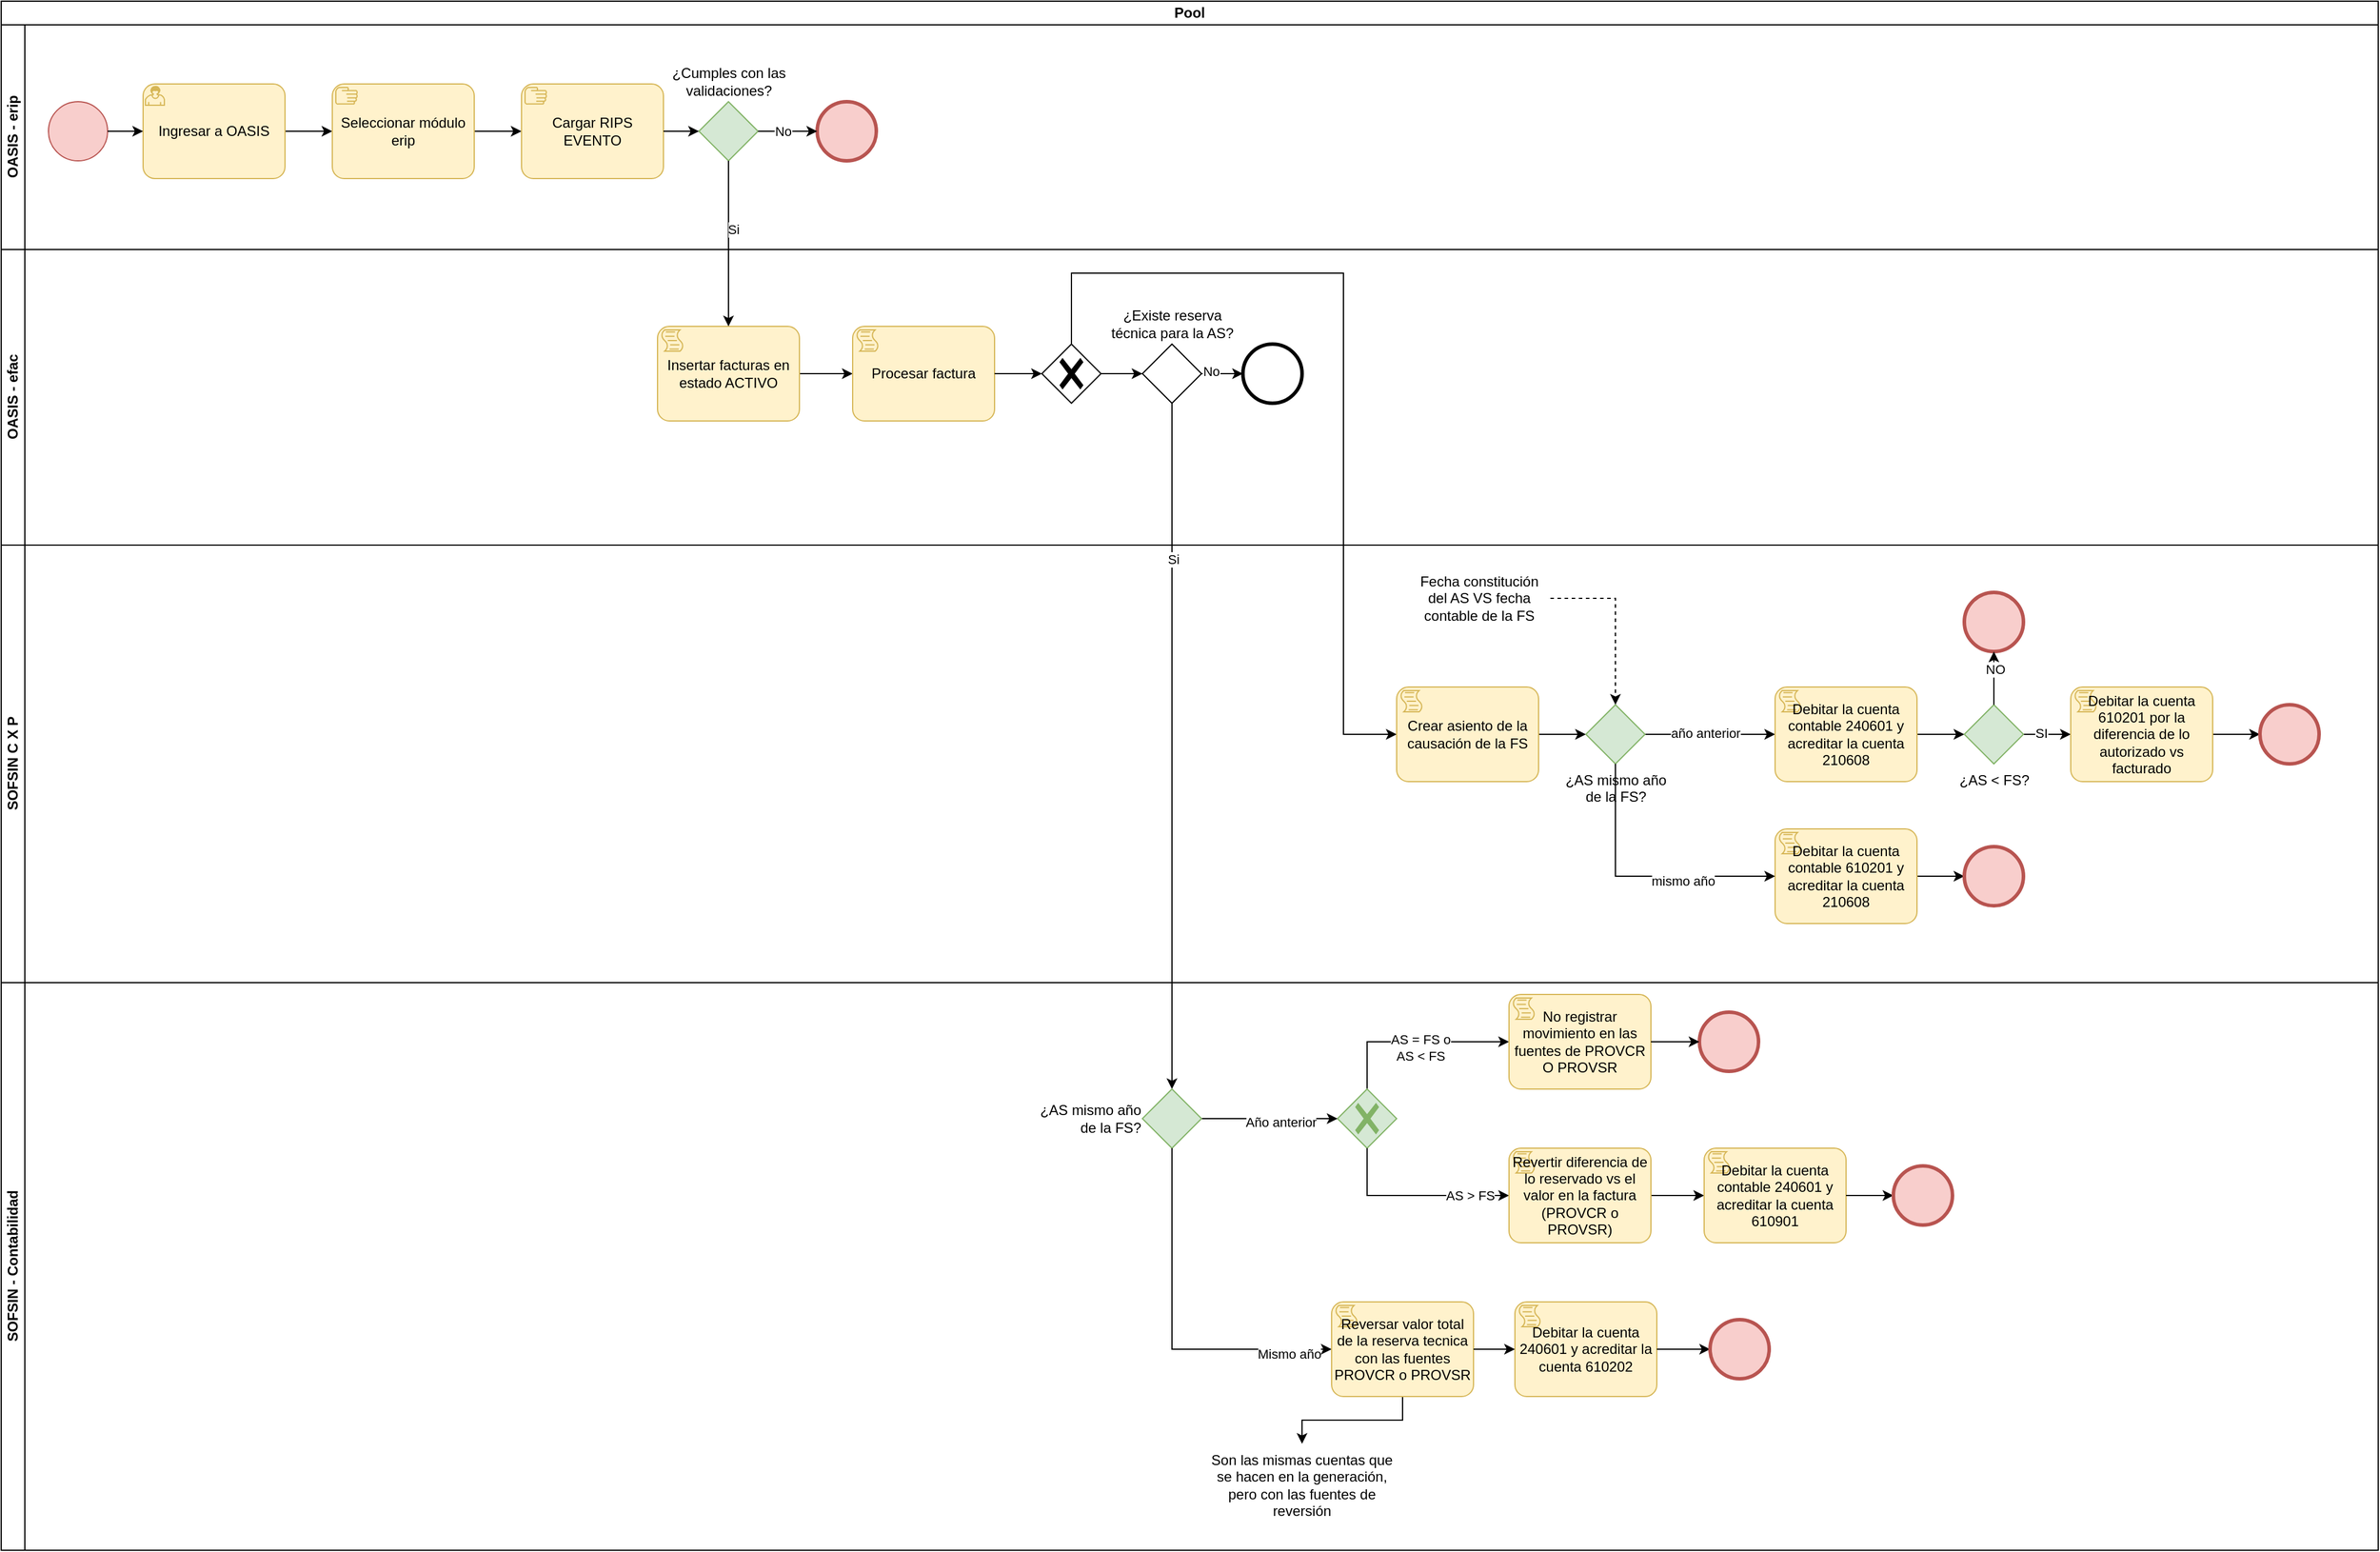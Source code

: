 <mxfile version="26.0.6">
  <diagram name="Página-1" id="pA1rQGJmWaQGo1QmMtAi">
    <mxGraphModel dx="1674" dy="746" grid="1" gridSize="10" guides="1" tooltips="1" connect="1" arrows="1" fold="1" page="1" pageScale="1" pageWidth="2910" pageHeight="1030" math="0" shadow="0">
      <root>
        <mxCell id="0" />
        <mxCell id="1" parent="0" />
        <mxCell id="lTPZUzIXuQvI7SsHR9lC-1" value="Pool" style="swimlane;html=1;childLayout=stackLayout;resizeParent=1;resizeParentMax=0;horizontal=1;startSize=20;horizontalStack=0;whiteSpace=wrap;" parent="1" vertex="1">
          <mxGeometry x="90" y="20" width="2010" height="1310" as="geometry" />
        </mxCell>
        <mxCell id="lTPZUzIXuQvI7SsHR9lC-2" value="&lt;font style=&quot;vertical-align: inherit;&quot;&gt;&lt;font style=&quot;vertical-align: inherit;&quot;&gt;OASIS - erip&lt;/font&gt;&lt;/font&gt;" style="swimlane;html=1;startSize=20;horizontal=0;verticalAlign=middle;" parent="lTPZUzIXuQvI7SsHR9lC-1" vertex="1">
          <mxGeometry y="20" width="2010" height="190" as="geometry" />
        </mxCell>
        <mxCell id="lTPZUzIXuQvI7SsHR9lC-5" value="" style="points=[[0.145,0.145,0],[0.5,0,0],[0.855,0.145,0],[1,0.5,0],[0.855,0.855,0],[0.5,1,0],[0.145,0.855,0],[0,0.5,0]];shape=mxgraph.bpmn.event;html=1;verticalLabelPosition=bottom;labelBackgroundColor=#ffffff;verticalAlign=top;align=center;perimeter=ellipsePerimeter;outlineConnect=0;aspect=fixed;outline=standard;symbol=general;fillColor=#f8cecc;strokeColor=#b85450;" parent="lTPZUzIXuQvI7SsHR9lC-2" vertex="1">
          <mxGeometry x="40" y="65" width="50" height="50" as="geometry" />
        </mxCell>
        <mxCell id="lTPZUzIXuQvI7SsHR9lC-9" style="edgeStyle=orthogonalEdgeStyle;rounded=0;orthogonalLoop=1;jettySize=auto;html=1;" parent="lTPZUzIXuQvI7SsHR9lC-2" source="lTPZUzIXuQvI7SsHR9lC-6" target="lTPZUzIXuQvI7SsHR9lC-8" edge="1">
          <mxGeometry relative="1" as="geometry" />
        </mxCell>
        <mxCell id="lTPZUzIXuQvI7SsHR9lC-6" value="&lt;font style=&quot;vertical-align: inherit;&quot;&gt;&lt;font style=&quot;vertical-align: inherit;&quot;&gt;Ingresar a OASIS&lt;/font&gt;&lt;/font&gt;" style="points=[[0.25,0,0],[0.5,0,0],[0.75,0,0],[1,0.25,0],[1,0.5,0],[1,0.75,0],[0.75,1,0],[0.5,1,0],[0.25,1,0],[0,0.75,0],[0,0.5,0],[0,0.25,0]];shape=mxgraph.bpmn.task;whiteSpace=wrap;rectStyle=rounded;size=10;html=1;container=1;expand=0;collapsible=0;taskMarker=user;fillColor=#fff2cc;strokeColor=#d6b656;" parent="lTPZUzIXuQvI7SsHR9lC-2" vertex="1">
          <mxGeometry x="120" y="50" width="120" height="80" as="geometry" />
        </mxCell>
        <mxCell id="lTPZUzIXuQvI7SsHR9lC-7" style="edgeStyle=orthogonalEdgeStyle;rounded=0;orthogonalLoop=1;jettySize=auto;html=1;entryX=0;entryY=0.5;entryDx=0;entryDy=0;entryPerimeter=0;" parent="lTPZUzIXuQvI7SsHR9lC-2" source="lTPZUzIXuQvI7SsHR9lC-5" target="lTPZUzIXuQvI7SsHR9lC-6" edge="1">
          <mxGeometry relative="1" as="geometry" />
        </mxCell>
        <mxCell id="lTPZUzIXuQvI7SsHR9lC-11" style="edgeStyle=orthogonalEdgeStyle;rounded=0;orthogonalLoop=1;jettySize=auto;html=1;" parent="lTPZUzIXuQvI7SsHR9lC-2" source="lTPZUzIXuQvI7SsHR9lC-8" target="lTPZUzIXuQvI7SsHR9lC-10" edge="1">
          <mxGeometry relative="1" as="geometry" />
        </mxCell>
        <mxCell id="lTPZUzIXuQvI7SsHR9lC-8" value="&lt;font style=&quot;vertical-align: inherit;&quot;&gt;&lt;font style=&quot;vertical-align: inherit;&quot;&gt;Seleccionar módulo erip&lt;/font&gt;&lt;/font&gt;" style="points=[[0.25,0,0],[0.5,0,0],[0.75,0,0],[1,0.25,0],[1,0.5,0],[1,0.75,0],[0.75,1,0],[0.5,1,0],[0.25,1,0],[0,0.75,0],[0,0.5,0],[0,0.25,0]];shape=mxgraph.bpmn.task;whiteSpace=wrap;rectStyle=rounded;size=10;html=1;container=1;expand=0;collapsible=0;taskMarker=manual;fillColor=#fff2cc;strokeColor=#d6b656;" parent="lTPZUzIXuQvI7SsHR9lC-2" vertex="1">
          <mxGeometry x="280" y="50" width="120" height="80" as="geometry" />
        </mxCell>
        <mxCell id="lTPZUzIXuQvI7SsHR9lC-10" value="&lt;font style=&quot;vertical-align: inherit;&quot;&gt;&lt;font style=&quot;vertical-align: inherit;&quot;&gt;Cargar RIPS EVENTO&lt;/font&gt;&lt;/font&gt;" style="points=[[0.25,0,0],[0.5,0,0],[0.75,0,0],[1,0.25,0],[1,0.5,0],[1,0.75,0],[0.75,1,0],[0.5,1,0],[0.25,1,0],[0,0.75,0],[0,0.5,0],[0,0.25,0]];shape=mxgraph.bpmn.task;whiteSpace=wrap;rectStyle=rounded;size=10;html=1;container=1;expand=0;collapsible=0;taskMarker=manual;fillColor=#fff2cc;strokeColor=#d6b656;" parent="lTPZUzIXuQvI7SsHR9lC-2" vertex="1">
          <mxGeometry x="440" y="50" width="120" height="80" as="geometry" />
        </mxCell>
        <mxCell id="lTPZUzIXuQvI7SsHR9lC-12" value="&lt;font style=&quot;vertical-align: inherit;&quot;&gt;&lt;font style=&quot;vertical-align: inherit;&quot;&gt;&lt;font style=&quot;vertical-align: inherit;&quot;&gt;&lt;font style=&quot;vertical-align: inherit;&quot;&gt;¿Cumples con las &lt;/font&gt;&lt;/font&gt;&lt;br&gt;&lt;font style=&quot;vertical-align: inherit;&quot;&gt;&lt;font style=&quot;vertical-align: inherit;&quot;&gt;validaciones?&lt;/font&gt;&lt;/font&gt;&lt;/font&gt;&lt;/font&gt;" style="points=[[0.25,0.25,0],[0.5,0,0],[0.75,0.25,0],[1,0.5,0],[0.75,0.75,0],[0.5,1,0],[0.25,0.75,0],[0,0.5,0]];shape=mxgraph.bpmn.gateway2;html=1;verticalLabelPosition=top;labelBackgroundColor=#ffffff;verticalAlign=bottom;align=center;perimeter=rhombusPerimeter;outlineConnect=0;outline=none;symbol=none;labelPosition=center;fillColor=#d5e8d4;strokeColor=#82b366;" parent="lTPZUzIXuQvI7SsHR9lC-2" vertex="1">
          <mxGeometry x="590" y="65" width="50" height="50" as="geometry" />
        </mxCell>
        <mxCell id="lTPZUzIXuQvI7SsHR9lC-13" style="edgeStyle=orthogonalEdgeStyle;rounded=0;orthogonalLoop=1;jettySize=auto;html=1;entryX=0;entryY=0.5;entryDx=0;entryDy=0;entryPerimeter=0;" parent="lTPZUzIXuQvI7SsHR9lC-2" source="lTPZUzIXuQvI7SsHR9lC-10" target="lTPZUzIXuQvI7SsHR9lC-12" edge="1">
          <mxGeometry relative="1" as="geometry" />
        </mxCell>
        <mxCell id="lTPZUzIXuQvI7SsHR9lC-14" value="" style="points=[[0.145,0.145,0],[0.5,0,0],[0.855,0.145,0],[1,0.5,0],[0.855,0.855,0],[0.5,1,0],[0.145,0.855,0],[0,0.5,0]];shape=mxgraph.bpmn.event;html=1;verticalLabelPosition=bottom;labelBackgroundColor=#ffffff;verticalAlign=top;align=center;perimeter=ellipsePerimeter;outlineConnect=0;aspect=fixed;outline=end;symbol=terminate2;fillColor=#f8cecc;strokeColor=#b85450;" parent="lTPZUzIXuQvI7SsHR9lC-2" vertex="1">
          <mxGeometry x="690" y="65" width="50" height="50" as="geometry" />
        </mxCell>
        <mxCell id="lTPZUzIXuQvI7SsHR9lC-16" style="edgeStyle=orthogonalEdgeStyle;rounded=0;orthogonalLoop=1;jettySize=auto;html=1;entryX=0;entryY=0.5;entryDx=0;entryDy=0;entryPerimeter=0;" parent="lTPZUzIXuQvI7SsHR9lC-2" source="lTPZUzIXuQvI7SsHR9lC-12" target="lTPZUzIXuQvI7SsHR9lC-14" edge="1">
          <mxGeometry relative="1" as="geometry" />
        </mxCell>
        <mxCell id="lTPZUzIXuQvI7SsHR9lC-17" value="&lt;font style=&quot;vertical-align: inherit;&quot;&gt;&lt;font style=&quot;vertical-align: inherit;&quot;&gt;No&lt;/font&gt;&lt;/font&gt;" style="edgeLabel;html=1;align=center;verticalAlign=middle;resizable=0;points=[];" parent="lTPZUzIXuQvI7SsHR9lC-16" vertex="1" connectable="0">
          <mxGeometry x="-0.168" relative="1" as="geometry">
            <mxPoint as="offset" />
          </mxGeometry>
        </mxCell>
        <mxCell id="lTPZUzIXuQvI7SsHR9lC-3" value="&lt;font style=&quot;vertical-align: inherit;&quot;&gt;&lt;font style=&quot;vertical-align: inherit;&quot;&gt;OASIS - efac&lt;/font&gt;&lt;/font&gt;" style="swimlane;html=1;startSize=20;horizontal=0;" parent="lTPZUzIXuQvI7SsHR9lC-1" vertex="1">
          <mxGeometry y="210" width="2010" height="250" as="geometry" />
        </mxCell>
        <mxCell id="lTPZUzIXuQvI7SsHR9lC-21" value="" style="edgeStyle=orthogonalEdgeStyle;rounded=0;orthogonalLoop=1;jettySize=auto;html=1;" parent="lTPZUzIXuQvI7SsHR9lC-3" source="lTPZUzIXuQvI7SsHR9lC-18" target="lTPZUzIXuQvI7SsHR9lC-20" edge="1">
          <mxGeometry relative="1" as="geometry" />
        </mxCell>
        <mxCell id="lTPZUzIXuQvI7SsHR9lC-18" value="&lt;font style=&quot;vertical-align: inherit;&quot;&gt;&lt;font style=&quot;vertical-align: inherit;&quot;&gt;Insertar facturas en estado ACTIVO&lt;/font&gt;&lt;/font&gt;" style="points=[[0.25,0,0],[0.5,0,0],[0.75,0,0],[1,0.25,0],[1,0.5,0],[1,0.75,0],[0.75,1,0],[0.5,1,0],[0.25,1,0],[0,0.75,0],[0,0.5,0],[0,0.25,0]];shape=mxgraph.bpmn.task;whiteSpace=wrap;rectStyle=rounded;size=10;html=1;container=1;expand=0;collapsible=0;taskMarker=script;fillColor=#fff2cc;strokeColor=#d6b656;" parent="lTPZUzIXuQvI7SsHR9lC-3" vertex="1">
          <mxGeometry x="555" y="65" width="120" height="80" as="geometry" />
        </mxCell>
        <mxCell id="lTPZUzIXuQvI7SsHR9lC-20" value="&lt;font style=&quot;vertical-align: inherit;&quot;&gt;&lt;font style=&quot;vertical-align: inherit;&quot;&gt;&lt;font style=&quot;vertical-align: inherit;&quot;&gt;&lt;font style=&quot;vertical-align: inherit;&quot;&gt;Procesar factura&lt;/font&gt;&lt;/font&gt;&lt;/font&gt;&lt;/font&gt;" style="points=[[0.25,0,0],[0.5,0,0],[0.75,0,0],[1,0.25,0],[1,0.5,0],[1,0.75,0],[0.75,1,0],[0.5,1,0],[0.25,1,0],[0,0.75,0],[0,0.5,0],[0,0.25,0]];shape=mxgraph.bpmn.task;whiteSpace=wrap;rectStyle=rounded;size=10;html=1;container=1;expand=0;collapsible=0;taskMarker=script;fillColor=#fff2cc;strokeColor=#d6b656;" parent="lTPZUzIXuQvI7SsHR9lC-3" vertex="1">
          <mxGeometry x="720" y="65" width="120" height="80" as="geometry" />
        </mxCell>
        <mxCell id="Uj06ka_1NvC9JDa_I5zb-4" value="" style="points=[[0.25,0.25,0],[0.5,0,0],[0.75,0.25,0],[1,0.5,0],[0.75,0.75,0],[0.5,1,0],[0.25,0.75,0],[0,0.5,0]];shape=mxgraph.bpmn.gateway2;html=1;verticalLabelPosition=bottom;labelBackgroundColor=#ffffff;verticalAlign=top;align=center;perimeter=rhombusPerimeter;outlineConnect=0;outline=none;symbol=none;gwType=exclusive;" vertex="1" parent="lTPZUzIXuQvI7SsHR9lC-3">
          <mxGeometry x="880" y="80" width="50" height="50" as="geometry" />
        </mxCell>
        <mxCell id="Uj06ka_1NvC9JDa_I5zb-5" style="edgeStyle=orthogonalEdgeStyle;rounded=0;orthogonalLoop=1;jettySize=auto;html=1;entryX=0;entryY=0.5;entryDx=0;entryDy=0;entryPerimeter=0;" edge="1" parent="lTPZUzIXuQvI7SsHR9lC-3" source="lTPZUzIXuQvI7SsHR9lC-20" target="Uj06ka_1NvC9JDa_I5zb-4">
          <mxGeometry relative="1" as="geometry" />
        </mxCell>
        <mxCell id="Uj06ka_1NvC9JDa_I5zb-3" value="¿Existe reserva &lt;br&gt;técnica para la AS?" style="points=[[0.25,0.25,0],[0.5,0,0],[0.75,0.25,0],[1,0.5,0],[0.75,0.75,0],[0.5,1,0],[0.25,0.75,0],[0,0.5,0]];shape=mxgraph.bpmn.gateway2;html=1;verticalLabelPosition=top;labelBackgroundColor=#ffffff;verticalAlign=bottom;align=center;perimeter=rhombusPerimeter;outlineConnect=0;outline=none;symbol=none;labelPosition=center;" vertex="1" parent="lTPZUzIXuQvI7SsHR9lC-3">
          <mxGeometry x="965" y="80" width="50" height="50" as="geometry" />
        </mxCell>
        <mxCell id="lTPZUzIXuQvI7SsHR9lC-30" style="edgeStyle=orthogonalEdgeStyle;rounded=0;orthogonalLoop=1;jettySize=auto;html=1;exitX=1;exitY=0.5;exitDx=0;exitDy=0;exitPerimeter=0;" parent="lTPZUzIXuQvI7SsHR9lC-3" source="Uj06ka_1NvC9JDa_I5zb-4" target="Uj06ka_1NvC9JDa_I5zb-3" edge="1">
          <mxGeometry relative="1" as="geometry">
            <mxPoint x="980" y="700" as="targetPoint" />
            <mxPoint x="940" y="305" as="sourcePoint" />
          </mxGeometry>
        </mxCell>
        <mxCell id="Uj06ka_1NvC9JDa_I5zb-9" value="" style="points=[[0.145,0.145,0],[0.5,0,0],[0.855,0.145,0],[1,0.5,0],[0.855,0.855,0],[0.5,1,0],[0.145,0.855,0],[0,0.5,0]];shape=mxgraph.bpmn.event;html=1;verticalLabelPosition=bottom;labelBackgroundColor=#ffffff;verticalAlign=top;align=center;perimeter=ellipsePerimeter;outlineConnect=0;aspect=fixed;outline=end;symbol=terminate2;" vertex="1" parent="lTPZUzIXuQvI7SsHR9lC-3">
          <mxGeometry x="1050" y="80" width="50" height="50" as="geometry" />
        </mxCell>
        <mxCell id="Uj06ka_1NvC9JDa_I5zb-8" style="edgeStyle=orthogonalEdgeStyle;rounded=0;orthogonalLoop=1;jettySize=auto;html=1;" edge="1" parent="lTPZUzIXuQvI7SsHR9lC-3" source="Uj06ka_1NvC9JDa_I5zb-3" target="Uj06ka_1NvC9JDa_I5zb-9">
          <mxGeometry relative="1" as="geometry">
            <mxPoint x="1100" y="90" as="targetPoint" />
          </mxGeometry>
        </mxCell>
        <mxCell id="Uj06ka_1NvC9JDa_I5zb-10" value="No" style="edgeLabel;html=1;align=center;verticalAlign=middle;resizable=0;points=[];" vertex="1" connectable="0" parent="Uj06ka_1NvC9JDa_I5zb-8">
          <mxGeometry x="-0.644" y="2" relative="1" as="geometry">
            <mxPoint as="offset" />
          </mxGeometry>
        </mxCell>
        <mxCell id="lTPZUzIXuQvI7SsHR9lC-19" style="edgeStyle=orthogonalEdgeStyle;rounded=0;orthogonalLoop=1;jettySize=auto;html=1;" parent="lTPZUzIXuQvI7SsHR9lC-1" source="lTPZUzIXuQvI7SsHR9lC-12" target="lTPZUzIXuQvI7SsHR9lC-18" edge="1">
          <mxGeometry relative="1" as="geometry" />
        </mxCell>
        <mxCell id="Uj06ka_1NvC9JDa_I5zb-1" value="Si" style="edgeLabel;html=1;align=center;verticalAlign=middle;resizable=0;points=[];" vertex="1" connectable="0" parent="lTPZUzIXuQvI7SsHR9lC-19">
          <mxGeometry x="-0.168" y="4" relative="1" as="geometry">
            <mxPoint as="offset" />
          </mxGeometry>
        </mxCell>
        <mxCell id="lTPZUzIXuQvI7SsHR9lC-25" value="" style="edgeStyle=orthogonalEdgeStyle;rounded=0;orthogonalLoop=1;jettySize=auto;html=1;exitX=0.5;exitY=0;exitDx=0;exitDy=0;exitPerimeter=0;" parent="lTPZUzIXuQvI7SsHR9lC-1" source="Uj06ka_1NvC9JDa_I5zb-4" target="lTPZUzIXuQvI7SsHR9lC-24" edge="1">
          <mxGeometry relative="1" as="geometry">
            <mxPoint x="940" y="250" as="sourcePoint" />
            <Array as="points">
              <mxPoint x="905" y="230" />
              <mxPoint x="1135" y="230" />
            </Array>
          </mxGeometry>
        </mxCell>
        <mxCell id="lTPZUzIXuQvI7SsHR9lC-4" value="&lt;font style=&quot;vertical-align: inherit;&quot;&gt;&lt;font style=&quot;vertical-align: inherit;&quot;&gt;SOFSIN C X P&lt;/font&gt;&lt;/font&gt;" style="swimlane;html=1;startSize=20;horizontal=0;" parent="lTPZUzIXuQvI7SsHR9lC-1" vertex="1">
          <mxGeometry y="460" width="2010" height="370" as="geometry" />
        </mxCell>
        <mxCell id="Uj06ka_1NvC9JDa_I5zb-11" style="edgeStyle=orthogonalEdgeStyle;rounded=0;orthogonalLoop=1;jettySize=auto;html=1;entryX=0;entryY=0.5;entryDx=0;entryDy=0;entryPerimeter=0;" edge="1" parent="lTPZUzIXuQvI7SsHR9lC-4" source="lTPZUzIXuQvI7SsHR9lC-24" target="Uj06ka_1NvC9JDa_I5zb-12">
          <mxGeometry relative="1" as="geometry">
            <mxPoint x="1330" y="60" as="targetPoint" />
          </mxGeometry>
        </mxCell>
        <mxCell id="lTPZUzIXuQvI7SsHR9lC-24" value="&lt;font style=&quot;vertical-align: inherit;&quot;&gt;&lt;font style=&quot;vertical-align: inherit;&quot;&gt;&lt;font style=&quot;vertical-align: inherit;&quot;&gt;&lt;font style=&quot;vertical-align: inherit;&quot;&gt;Crear asiento de la causación de la FS&lt;/font&gt;&lt;/font&gt;&lt;/font&gt;&lt;/font&gt;" style="points=[[0.25,0,0],[0.5,0,0],[0.75,0,0],[1,0.25,0],[1,0.5,0],[1,0.75,0],[0.75,1,0],[0.5,1,0],[0.25,1,0],[0,0.75,0],[0,0.5,0],[0,0.25,0]];shape=mxgraph.bpmn.task;whiteSpace=wrap;rectStyle=rounded;size=10;html=1;container=1;expand=0;collapsible=0;taskMarker=script;fillColor=#fff2cc;strokeColor=#d6b656;" parent="lTPZUzIXuQvI7SsHR9lC-4" vertex="1">
          <mxGeometry x="1180" y="120" width="120" height="80" as="geometry" />
        </mxCell>
        <mxCell id="Uj06ka_1NvC9JDa_I5zb-13" style="edgeStyle=orthogonalEdgeStyle;rounded=0;orthogonalLoop=1;jettySize=auto;html=1;entryX=0;entryY=0.5;entryDx=0;entryDy=0;entryPerimeter=0;" edge="1" parent="lTPZUzIXuQvI7SsHR9lC-4" source="Uj06ka_1NvC9JDa_I5zb-12" target="lTPZUzIXuQvI7SsHR9lC-67">
          <mxGeometry relative="1" as="geometry">
            <mxPoint x="1480" y="160" as="targetPoint" />
          </mxGeometry>
        </mxCell>
        <mxCell id="Uj06ka_1NvC9JDa_I5zb-16" value="año anterior" style="edgeLabel;html=1;align=center;verticalAlign=middle;resizable=0;points=[];" vertex="1" connectable="0" parent="Uj06ka_1NvC9JDa_I5zb-13">
          <mxGeometry x="-0.072" y="1" relative="1" as="geometry">
            <mxPoint as="offset" />
          </mxGeometry>
        </mxCell>
        <mxCell id="Uj06ka_1NvC9JDa_I5zb-12" value="¿AS mismo año&lt;br&gt;de la FS?" style="points=[[0.25,0.25,0],[0.5,0,0],[0.75,0.25,0],[1,0.5,0],[0.75,0.75,0],[0.5,1,0],[0.25,0.75,0],[0,0.5,0]];shape=mxgraph.bpmn.gateway2;html=1;verticalLabelPosition=bottom;labelBackgroundColor=#ffffff;verticalAlign=top;align=center;perimeter=rhombusPerimeter;outlineConnect=0;outline=none;symbol=none;labelPosition=center;fillColor=#d5e8d4;strokeColor=#82b366;" vertex="1" parent="lTPZUzIXuQvI7SsHR9lC-4">
          <mxGeometry x="1340" y="135" width="50" height="50" as="geometry" />
        </mxCell>
        <mxCell id="Uj06ka_1NvC9JDa_I5zb-15" style="edgeStyle=orthogonalEdgeStyle;rounded=0;orthogonalLoop=1;jettySize=auto;html=1;dashed=1;" edge="1" parent="lTPZUzIXuQvI7SsHR9lC-4" source="Uj06ka_1NvC9JDa_I5zb-14" target="Uj06ka_1NvC9JDa_I5zb-12">
          <mxGeometry relative="1" as="geometry" />
        </mxCell>
        <mxCell id="Uj06ka_1NvC9JDa_I5zb-14" value="Fecha constitución del AS VS fecha contable de la FS" style="text;html=1;strokeColor=none;fillColor=none;align=center;verticalAlign=middle;whiteSpace=wrap;rounded=0;" vertex="1" parent="lTPZUzIXuQvI7SsHR9lC-4">
          <mxGeometry x="1190" y="30" width="120" height="30" as="geometry" />
        </mxCell>
        <mxCell id="Uj06ka_1NvC9JDa_I5zb-24" style="edgeStyle=orthogonalEdgeStyle;rounded=0;orthogonalLoop=1;jettySize=auto;html=1;" edge="1" parent="lTPZUzIXuQvI7SsHR9lC-4" source="lTPZUzIXuQvI7SsHR9lC-67" target="Uj06ka_1NvC9JDa_I5zb-23">
          <mxGeometry relative="1" as="geometry" />
        </mxCell>
        <mxCell id="lTPZUzIXuQvI7SsHR9lC-67" value="Debitar la cuenta contable 240601 y acreditar la cuenta 210608" style="points=[[0.25,0,0],[0.5,0,0],[0.75,0,0],[1,0.25,0],[1,0.5,0],[1,0.75,0],[0.75,1,0],[0.5,1,0],[0.25,1,0],[0,0.75,0],[0,0.5,0],[0,0.25,0]];shape=mxgraph.bpmn.task;whiteSpace=wrap;rectStyle=rounded;size=10;html=1;container=1;expand=0;collapsible=0;taskMarker=script;fillColor=#fff2cc;strokeColor=#d6b656;" parent="lTPZUzIXuQvI7SsHR9lC-4" vertex="1">
          <mxGeometry x="1500" y="120" width="120" height="80" as="geometry" />
        </mxCell>
        <mxCell id="Uj06ka_1NvC9JDa_I5zb-31" style="edgeStyle=orthogonalEdgeStyle;rounded=0;orthogonalLoop=1;jettySize=auto;html=1;" edge="1" parent="lTPZUzIXuQvI7SsHR9lC-4" source="Uj06ka_1NvC9JDa_I5zb-17" target="Uj06ka_1NvC9JDa_I5zb-32">
          <mxGeometry relative="1" as="geometry">
            <mxPoint x="1670" y="280" as="targetPoint" />
          </mxGeometry>
        </mxCell>
        <mxCell id="Uj06ka_1NvC9JDa_I5zb-17" value="Debitar la cuenta contable 610201 y acreditar la cuenta 210608" style="points=[[0.25,0,0],[0.5,0,0],[0.75,0,0],[1,0.25,0],[1,0.5,0],[1,0.75,0],[0.75,1,0],[0.5,1,0],[0.25,1,0],[0,0.75,0],[0,0.5,0],[0,0.25,0]];shape=mxgraph.bpmn.task;whiteSpace=wrap;rectStyle=rounded;size=10;html=1;container=1;expand=0;collapsible=0;taskMarker=script;fillColor=#fff2cc;strokeColor=#d6b656;" vertex="1" parent="lTPZUzIXuQvI7SsHR9lC-4">
          <mxGeometry x="1500" y="240" width="120" height="80" as="geometry" />
        </mxCell>
        <mxCell id="Uj06ka_1NvC9JDa_I5zb-19" style="edgeStyle=orthogonalEdgeStyle;rounded=0;orthogonalLoop=1;jettySize=auto;html=1;entryX=0;entryY=0.5;entryDx=0;entryDy=0;entryPerimeter=0;exitX=0.5;exitY=1;exitDx=0;exitDy=0;exitPerimeter=0;" edge="1" parent="lTPZUzIXuQvI7SsHR9lC-4" source="Uj06ka_1NvC9JDa_I5zb-12" target="Uj06ka_1NvC9JDa_I5zb-17">
          <mxGeometry relative="1" as="geometry" />
        </mxCell>
        <mxCell id="Uj06ka_1NvC9JDa_I5zb-20" value="mismo año" style="edgeLabel;html=1;align=center;verticalAlign=middle;resizable=0;points=[];" vertex="1" connectable="0" parent="Uj06ka_1NvC9JDa_I5zb-19">
          <mxGeometry x="0.322" y="-4" relative="1" as="geometry">
            <mxPoint as="offset" />
          </mxGeometry>
        </mxCell>
        <mxCell id="Uj06ka_1NvC9JDa_I5zb-26" style="edgeStyle=orthogonalEdgeStyle;rounded=0;orthogonalLoop=1;jettySize=auto;html=1;" edge="1" parent="lTPZUzIXuQvI7SsHR9lC-4" source="Uj06ka_1NvC9JDa_I5zb-23" target="Uj06ka_1NvC9JDa_I5zb-25">
          <mxGeometry relative="1" as="geometry" />
        </mxCell>
        <mxCell id="Uj06ka_1NvC9JDa_I5zb-27" value="SI" style="edgeLabel;html=1;align=center;verticalAlign=middle;resizable=0;points=[];" vertex="1" connectable="0" parent="Uj06ka_1NvC9JDa_I5zb-26">
          <mxGeometry x="-0.25" y="1" relative="1" as="geometry">
            <mxPoint as="offset" />
          </mxGeometry>
        </mxCell>
        <mxCell id="Uj06ka_1NvC9JDa_I5zb-23" value="¿AS &amp;lt; FS?" style="points=[[0.25,0.25,0],[0.5,0,0],[0.75,0.25,0],[1,0.5,0],[0.75,0.75,0],[0.5,1,0],[0.25,0.75,0],[0,0.5,0]];shape=mxgraph.bpmn.gateway2;html=1;verticalLabelPosition=bottom;labelBackgroundColor=#ffffff;verticalAlign=top;align=center;perimeter=rhombusPerimeter;outlineConnect=0;outline=none;symbol=none;fillColor=#d5e8d4;strokeColor=#82b366;" vertex="1" parent="lTPZUzIXuQvI7SsHR9lC-4">
          <mxGeometry x="1660" y="135" width="50" height="50" as="geometry" />
        </mxCell>
        <mxCell id="Uj06ka_1NvC9JDa_I5zb-29" style="edgeStyle=orthogonalEdgeStyle;rounded=0;orthogonalLoop=1;jettySize=auto;html=1;" edge="1" parent="lTPZUzIXuQvI7SsHR9lC-4" source="Uj06ka_1NvC9JDa_I5zb-25" target="Uj06ka_1NvC9JDa_I5zb-30">
          <mxGeometry relative="1" as="geometry">
            <mxPoint x="1910" y="160" as="targetPoint" />
          </mxGeometry>
        </mxCell>
        <mxCell id="Uj06ka_1NvC9JDa_I5zb-25" value="Debitar la cuenta 610201 por la diferencia de lo autorizado vs facturado" style="points=[[0.25,0,0],[0.5,0,0],[0.75,0,0],[1,0.25,0],[1,0.5,0],[1,0.75,0],[0.75,1,0],[0.5,1,0],[0.25,1,0],[0,0.75,0],[0,0.5,0],[0,0.25,0]];shape=mxgraph.bpmn.task;whiteSpace=wrap;rectStyle=rounded;size=10;html=1;container=1;expand=0;collapsible=0;taskMarker=script;fillColor=#fff2cc;strokeColor=#d6b656;" vertex="1" parent="lTPZUzIXuQvI7SsHR9lC-4">
          <mxGeometry x="1750" y="120" width="120" height="80" as="geometry" />
        </mxCell>
        <mxCell id="Uj06ka_1NvC9JDa_I5zb-30" value="" style="points=[[0.145,0.145,0],[0.5,0,0],[0.855,0.145,0],[1,0.5,0],[0.855,0.855,0],[0.5,1,0],[0.145,0.855,0],[0,0.5,0]];shape=mxgraph.bpmn.event;html=1;verticalLabelPosition=bottom;labelBackgroundColor=#ffffff;verticalAlign=top;align=center;perimeter=ellipsePerimeter;outlineConnect=0;aspect=fixed;outline=end;symbol=terminate2;fillColor=#f8cecc;strokeColor=#b85450;" vertex="1" parent="lTPZUzIXuQvI7SsHR9lC-4">
          <mxGeometry x="1910" y="135" width="50" height="50" as="geometry" />
        </mxCell>
        <mxCell id="Uj06ka_1NvC9JDa_I5zb-32" value="" style="points=[[0.145,0.145,0],[0.5,0,0],[0.855,0.145,0],[1,0.5,0],[0.855,0.855,0],[0.5,1,0],[0.145,0.855,0],[0,0.5,0]];shape=mxgraph.bpmn.event;html=1;verticalLabelPosition=bottom;labelBackgroundColor=#ffffff;verticalAlign=top;align=center;perimeter=ellipsePerimeter;outlineConnect=0;aspect=fixed;outline=end;symbol=terminate2;fillColor=#f8cecc;strokeColor=#b85450;" vertex="1" parent="lTPZUzIXuQvI7SsHR9lC-4">
          <mxGeometry x="1660" y="255" width="50" height="50" as="geometry" />
        </mxCell>
        <mxCell id="Uj06ka_1NvC9JDa_I5zb-36" value="" style="points=[[0.145,0.145,0],[0.5,0,0],[0.855,0.145,0],[1,0.5,0],[0.855,0.855,0],[0.5,1,0],[0.145,0.855,0],[0,0.5,0]];shape=mxgraph.bpmn.event;html=1;verticalLabelPosition=bottom;labelBackgroundColor=#ffffff;verticalAlign=top;align=center;perimeter=ellipsePerimeter;outlineConnect=0;aspect=fixed;outline=end;symbol=terminate2;fillColor=#f8cecc;strokeColor=#b85450;" vertex="1" parent="lTPZUzIXuQvI7SsHR9lC-4">
          <mxGeometry x="1660" y="40" width="50" height="50" as="geometry" />
        </mxCell>
        <mxCell id="Uj06ka_1NvC9JDa_I5zb-35" style="edgeStyle=orthogonalEdgeStyle;rounded=0;orthogonalLoop=1;jettySize=auto;html=1;" edge="1" parent="lTPZUzIXuQvI7SsHR9lC-4" source="Uj06ka_1NvC9JDa_I5zb-23" target="Uj06ka_1NvC9JDa_I5zb-36">
          <mxGeometry relative="1" as="geometry">
            <mxPoint x="1685" y="80" as="targetPoint" />
          </mxGeometry>
        </mxCell>
        <mxCell id="Uj06ka_1NvC9JDa_I5zb-37" value="NO" style="edgeLabel;html=1;align=center;verticalAlign=middle;resizable=0;points=[];" vertex="1" connectable="0" parent="Uj06ka_1NvC9JDa_I5zb-35">
          <mxGeometry x="0.36" y="-1" relative="1" as="geometry">
            <mxPoint as="offset" />
          </mxGeometry>
        </mxCell>
        <mxCell id="Uj06ka_1NvC9JDa_I5zb-6" style="edgeStyle=orthogonalEdgeStyle;rounded=0;orthogonalLoop=1;jettySize=auto;html=1;exitX=0.5;exitY=1;exitDx=0;exitDy=0;exitPerimeter=0;entryX=0.5;entryY=0;entryDx=0;entryDy=0;entryPerimeter=0;" edge="1" parent="lTPZUzIXuQvI7SsHR9lC-1" source="Uj06ka_1NvC9JDa_I5zb-3" target="-zWl22DMir9VvuhOoXGW-4">
          <mxGeometry relative="1" as="geometry">
            <mxPoint x="1030" y="1120" as="targetPoint" />
            <Array as="points" />
          </mxGeometry>
        </mxCell>
        <mxCell id="Uj06ka_1NvC9JDa_I5zb-7" value="Si" style="edgeLabel;html=1;align=center;verticalAlign=middle;resizable=0;points=[];" vertex="1" connectable="0" parent="Uj06ka_1NvC9JDa_I5zb-6">
          <mxGeometry x="-0.544" y="1" relative="1" as="geometry">
            <mxPoint as="offset" />
          </mxGeometry>
        </mxCell>
        <mxCell id="lTPZUzIXuQvI7SsHR9lC-61" value="&lt;font style=&quot;vertical-align: inherit;&quot;&gt;&lt;font style=&quot;vertical-align: inherit;&quot;&gt;SOFSIN - Contabilidad&lt;/font&gt;&lt;/font&gt;" style="swimlane;html=1;startSize=20;horizontal=0;" parent="lTPZUzIXuQvI7SsHR9lC-1" vertex="1">
          <mxGeometry y="830" width="2010" height="480" as="geometry" />
        </mxCell>
        <mxCell id="lTPZUzIXuQvI7SsHR9lC-35" style="edgeStyle=orthogonalEdgeStyle;rounded=0;orthogonalLoop=1;jettySize=auto;html=1;entryX=0;entryY=0.5;entryDx=0;entryDy=0;entryPerimeter=0;exitX=0.5;exitY=0;exitDx=0;exitDy=0;exitPerimeter=0;" parent="lTPZUzIXuQvI7SsHR9lC-61" source="lTPZUzIXuQvI7SsHR9lC-33" target="lTPZUzIXuQvI7SsHR9lC-75" edge="1">
          <mxGeometry relative="1" as="geometry">
            <mxPoint x="1360" y="120" as="targetPoint" />
          </mxGeometry>
        </mxCell>
        <mxCell id="lTPZUzIXuQvI7SsHR9lC-36" value="AS = FS o &lt;br&gt;AS &amp;lt; FS" style="edgeLabel;html=1;align=center;verticalAlign=middle;resizable=0;points=[];" parent="lTPZUzIXuQvI7SsHR9lC-35" vertex="1" connectable="0">
          <mxGeometry x="0.508" y="-3" relative="1" as="geometry">
            <mxPoint x="-36" y="2" as="offset" />
          </mxGeometry>
        </mxCell>
        <mxCell id="lTPZUzIXuQvI7SsHR9lC-33" value="" style="points=[[0.25,0.25,0],[0.5,0,0],[0.75,0.25,0],[1,0.5,0],[0.75,0.75,0],[0.5,1,0],[0.25,0.75,0],[0,0.5,0]];shape=mxgraph.bpmn.gateway2;html=1;verticalLabelPosition=bottom;labelBackgroundColor=#ffffff;verticalAlign=top;align=center;perimeter=rhombusPerimeter;outlineConnect=0;outline=none;symbol=none;gwType=exclusive;fillColor=#d5e8d4;strokeColor=#82b366;" parent="lTPZUzIXuQvI7SsHR9lC-61" vertex="1">
          <mxGeometry x="1130" y="90" width="50" height="50" as="geometry" />
        </mxCell>
        <mxCell id="lTPZUzIXuQvI7SsHR9lC-75" value="No registrar movimiento en las fuentes de PROVCR O PROVSR" style="points=[[0.25,0,0],[0.5,0,0],[0.75,0,0],[1,0.25,0],[1,0.5,0],[1,0.75,0],[0.75,1,0],[0.5,1,0],[0.25,1,0],[0,0.75,0],[0,0.5,0],[0,0.25,0]];shape=mxgraph.bpmn.task;whiteSpace=wrap;rectStyle=rounded;size=10;html=1;container=1;expand=0;collapsible=0;taskMarker=script;fillColor=#fff2cc;strokeColor=#d6b656;" parent="lTPZUzIXuQvI7SsHR9lC-61" vertex="1">
          <mxGeometry x="1275" y="10" width="120" height="80" as="geometry" />
        </mxCell>
        <mxCell id="-zWl22DMir9VvuhOoXGW-2" style="edgeStyle=orthogonalEdgeStyle;rounded=0;orthogonalLoop=1;jettySize=auto;html=1;entryX=0;entryY=0.5;entryDx=0;entryDy=0;entryPerimeter=0;exitX=0.5;exitY=1;exitDx=0;exitDy=0;exitPerimeter=0;" parent="lTPZUzIXuQvI7SsHR9lC-61" source="lTPZUzIXuQvI7SsHR9lC-33" target="-zWl22DMir9VvuhOoXGW-16" edge="1">
          <mxGeometry relative="1" as="geometry">
            <mxPoint x="1266" y="395" as="targetPoint" />
          </mxGeometry>
        </mxCell>
        <mxCell id="-zWl22DMir9VvuhOoXGW-3" value="AS &amp;gt; FS" style="edgeLabel;html=1;align=center;verticalAlign=middle;resizable=0;points=[];" parent="-zWl22DMir9VvuhOoXGW-2" vertex="1" connectable="0">
          <mxGeometry x="0.583" relative="1" as="geometry">
            <mxPoint as="offset" />
          </mxGeometry>
        </mxCell>
        <mxCell id="-zWl22DMir9VvuhOoXGW-5" style="edgeStyle=orthogonalEdgeStyle;rounded=0;orthogonalLoop=1;jettySize=auto;html=1;entryX=0;entryY=0.5;entryDx=0;entryDy=0;entryPerimeter=0;" parent="lTPZUzIXuQvI7SsHR9lC-61" source="-zWl22DMir9VvuhOoXGW-4" target="lTPZUzIXuQvI7SsHR9lC-33" edge="1">
          <mxGeometry relative="1" as="geometry">
            <mxPoint x="990" y="370" as="targetPoint" />
          </mxGeometry>
        </mxCell>
        <mxCell id="-zWl22DMir9VvuhOoXGW-41" value="Año anterior" style="edgeLabel;html=1;align=center;verticalAlign=middle;resizable=0;points=[];" parent="-zWl22DMir9VvuhOoXGW-5" vertex="1" connectable="0">
          <mxGeometry x="0.158" y="-3" relative="1" as="geometry">
            <mxPoint as="offset" />
          </mxGeometry>
        </mxCell>
        <mxCell id="-zWl22DMir9VvuhOoXGW-4" value="¿AS mismo año&lt;br&gt;de la FS?" style="points=[[0.25,0.25,0],[0.5,0,0],[0.75,0.25,0],[1,0.5,0],[0.75,0.75,0],[0.5,1,0],[0.25,0.75,0],[0,0.5,0]];shape=mxgraph.bpmn.gateway2;html=1;verticalLabelPosition=middle;labelBackgroundColor=#ffffff;verticalAlign=middle;align=right;perimeter=rhombusPerimeter;outlineConnect=0;outline=none;symbol=none;labelPosition=left;fillColor=#d5e8d4;strokeColor=#82b366;" parent="lTPZUzIXuQvI7SsHR9lC-61" vertex="1">
          <mxGeometry x="965" y="90" width="50" height="50" as="geometry" />
        </mxCell>
        <mxCell id="-zWl22DMir9VvuhOoXGW-19" style="edgeStyle=orthogonalEdgeStyle;rounded=0;orthogonalLoop=1;jettySize=auto;html=1;entryX=0;entryY=0.5;entryDx=0;entryDy=0;entryPerimeter=0;" parent="lTPZUzIXuQvI7SsHR9lC-61" source="-zWl22DMir9VvuhOoXGW-16" target="-zWl22DMir9VvuhOoXGW-18" edge="1">
          <mxGeometry relative="1" as="geometry" />
        </mxCell>
        <mxCell id="-zWl22DMir9VvuhOoXGW-16" value="&lt;font style=&quot;vertical-align: inherit;&quot;&gt;&lt;font style=&quot;vertical-align: inherit;&quot;&gt;Revertir diferencia de lo reservado vs el valor en la factura (PROVCR o PROVSR)&lt;/font&gt;&lt;/font&gt;" style="points=[[0.25,0,0],[0.5,0,0],[0.75,0,0],[1,0.25,0],[1,0.5,0],[1,0.75,0],[0.75,1,0],[0.5,1,0],[0.25,1,0],[0,0.75,0],[0,0.5,0],[0,0.25,0]];shape=mxgraph.bpmn.task;whiteSpace=wrap;rectStyle=rounded;size=10;html=1;container=1;expand=0;collapsible=0;taskMarker=script;fillColor=#fff2cc;strokeColor=#d6b656;" parent="lTPZUzIXuQvI7SsHR9lC-61" vertex="1">
          <mxGeometry x="1275" y="140" width="120" height="80" as="geometry" />
        </mxCell>
        <mxCell id="-zWl22DMir9VvuhOoXGW-18" value="Debitar la cuenta contable 240601 y acreditar la cuenta 610901" style="points=[[0.25,0,0],[0.5,0,0],[0.75,0,0],[1,0.25,0],[1,0.5,0],[1,0.75,0],[0.75,1,0],[0.5,1,0],[0.25,1,0],[0,0.75,0],[0,0.5,0],[0,0.25,0]];shape=mxgraph.bpmn.task;whiteSpace=wrap;rectStyle=rounded;size=10;html=1;container=1;expand=0;collapsible=0;taskMarker=script;fillColor=#fff2cc;strokeColor=#d6b656;" parent="lTPZUzIXuQvI7SsHR9lC-61" vertex="1">
          <mxGeometry x="1440" y="140" width="120" height="80" as="geometry" />
        </mxCell>
        <mxCell id="-zWl22DMir9VvuhOoXGW-20" style="edgeStyle=orthogonalEdgeStyle;rounded=0;orthogonalLoop=1;jettySize=auto;html=1;entryX=0;entryY=0.5;entryDx=0;entryDy=0;entryPerimeter=0;" parent="lTPZUzIXuQvI7SsHR9lC-61" source="-zWl22DMir9VvuhOoXGW-18" target="-zWl22DMir9VvuhOoXGW-36" edge="1">
          <mxGeometry relative="1" as="geometry">
            <mxPoint x="1916" y="395" as="targetPoint" />
          </mxGeometry>
        </mxCell>
        <mxCell id="-zWl22DMir9VvuhOoXGW-23" style="edgeStyle=orthogonalEdgeStyle;rounded=0;orthogonalLoop=1;jettySize=auto;html=1;entryX=0;entryY=0.5;entryDx=0;entryDy=0;entryPerimeter=0;exitX=0.5;exitY=1;exitDx=0;exitDy=0;exitPerimeter=0;" parent="lTPZUzIXuQvI7SsHR9lC-61" source="-zWl22DMir9VvuhOoXGW-4" target="-zWl22DMir9VvuhOoXGW-29" edge="1">
          <mxGeometry relative="1" as="geometry">
            <mxPoint x="1060" y="850" as="targetPoint" />
          </mxGeometry>
        </mxCell>
        <mxCell id="-zWl22DMir9VvuhOoXGW-42" value="Mismo año" style="edgeLabel;html=1;align=center;verticalAlign=middle;resizable=0;points=[];" parent="-zWl22DMir9VvuhOoXGW-23" vertex="1" connectable="0">
          <mxGeometry x="0.762" y="-4" relative="1" as="geometry">
            <mxPoint as="offset" />
          </mxGeometry>
        </mxCell>
        <mxCell id="SejdaG8MZKh78bHduHmJ-4" style="edgeStyle=orthogonalEdgeStyle;rounded=0;orthogonalLoop=1;jettySize=auto;html=1;entryX=0.5;entryY=0;entryDx=0;entryDy=0;exitX=0.5;exitY=1;exitDx=0;exitDy=0;exitPerimeter=0;" parent="lTPZUzIXuQvI7SsHR9lC-61" source="-zWl22DMir9VvuhOoXGW-29" target="SejdaG8MZKh78bHduHmJ-3" edge="1">
          <mxGeometry relative="1" as="geometry" />
        </mxCell>
        <mxCell id="-zWl22DMir9VvuhOoXGW-29" value="Reversar valor total de la reserva tecnica con las fuentes PROVCR o PROVSR" style="points=[[0.25,0,0],[0.5,0,0],[0.75,0,0],[1,0.25,0],[1,0.5,0],[1,0.75,0],[0.75,1,0],[0.5,1,0],[0.25,1,0],[0,0.75,0],[0,0.5,0],[0,0.25,0]];shape=mxgraph.bpmn.task;whiteSpace=wrap;rectStyle=rounded;size=10;html=1;container=1;expand=0;collapsible=0;taskMarker=script;fillColor=#fff2cc;strokeColor=#d6b656;" parent="lTPZUzIXuQvI7SsHR9lC-61" vertex="1">
          <mxGeometry x="1125" y="270" width="120" height="80" as="geometry" />
        </mxCell>
        <mxCell id="-zWl22DMir9VvuhOoXGW-31" value="Debitar la cuenta 240601 y acreditar la cuenta 610202" style="points=[[0.25,0,0],[0.5,0,0],[0.75,0,0],[1,0.25,0],[1,0.5,0],[1,0.75,0],[0.75,1,0],[0.5,1,0],[0.25,1,0],[0,0.75,0],[0,0.5,0],[0,0.25,0]];shape=mxgraph.bpmn.task;whiteSpace=wrap;rectStyle=rounded;size=10;html=1;container=1;expand=0;collapsible=0;taskMarker=script;fillColor=#fff2cc;strokeColor=#d6b656;" parent="lTPZUzIXuQvI7SsHR9lC-61" vertex="1">
          <mxGeometry x="1280" y="270" width="120" height="80" as="geometry" />
        </mxCell>
        <mxCell id="-zWl22DMir9VvuhOoXGW-30" style="edgeStyle=orthogonalEdgeStyle;rounded=0;orthogonalLoop=1;jettySize=auto;html=1;" parent="lTPZUzIXuQvI7SsHR9lC-61" source="-zWl22DMir9VvuhOoXGW-29" target="-zWl22DMir9VvuhOoXGW-31" edge="1">
          <mxGeometry relative="1" as="geometry">
            <mxPoint x="1575" y="310" as="targetPoint" />
          </mxGeometry>
        </mxCell>
        <mxCell id="-zWl22DMir9VvuhOoXGW-32" style="edgeStyle=orthogonalEdgeStyle;rounded=0;orthogonalLoop=1;jettySize=auto;html=1;entryX=0;entryY=0.5;entryDx=0;entryDy=0;entryPerimeter=0;" parent="lTPZUzIXuQvI7SsHR9lC-61" source="-zWl22DMir9VvuhOoXGW-31" target="-zWl22DMir9VvuhOoXGW-40" edge="1">
          <mxGeometry relative="1" as="geometry">
            <mxPoint x="1465" y="310" as="targetPoint" />
          </mxGeometry>
        </mxCell>
        <mxCell id="-zWl22DMir9VvuhOoXGW-35" value="" style="points=[[0.145,0.145,0],[0.5,0,0],[0.855,0.145,0],[1,0.5,0],[0.855,0.855,0],[0.5,1,0],[0.145,0.855,0],[0,0.5,0]];shape=mxgraph.bpmn.event;html=1;verticalLabelPosition=bottom;labelBackgroundColor=#ffffff;verticalAlign=top;align=center;perimeter=ellipsePerimeter;outlineConnect=0;aspect=fixed;outline=end;symbol=terminate2;fillColor=#f8cecc;strokeColor=#b85450;" parent="lTPZUzIXuQvI7SsHR9lC-61" vertex="1">
          <mxGeometry x="1436" y="25" width="50" height="50" as="geometry" />
        </mxCell>
        <mxCell id="-zWl22DMir9VvuhOoXGW-34" style="edgeStyle=orthogonalEdgeStyle;rounded=0;orthogonalLoop=1;jettySize=auto;html=1;" parent="lTPZUzIXuQvI7SsHR9lC-61" source="lTPZUzIXuQvI7SsHR9lC-75" target="-zWl22DMir9VvuhOoXGW-35" edge="1">
          <mxGeometry relative="1" as="geometry">
            <mxPoint x="2110" y="120" as="targetPoint" />
          </mxGeometry>
        </mxCell>
        <mxCell id="-zWl22DMir9VvuhOoXGW-36" value="" style="points=[[0.145,0.145,0],[0.5,0,0],[0.855,0.145,0],[1,0.5,0],[0.855,0.855,0],[0.5,1,0],[0.145,0.855,0],[0,0.5,0]];shape=mxgraph.bpmn.event;html=1;verticalLabelPosition=bottom;labelBackgroundColor=#ffffff;verticalAlign=top;align=center;perimeter=ellipsePerimeter;outlineConnect=0;aspect=fixed;outline=end;symbol=terminate2;fillColor=#f8cecc;strokeColor=#b85450;" parent="lTPZUzIXuQvI7SsHR9lC-61" vertex="1">
          <mxGeometry x="1600" y="155" width="50" height="50" as="geometry" />
        </mxCell>
        <mxCell id="-zWl22DMir9VvuhOoXGW-40" value="" style="points=[[0.145,0.145,0],[0.5,0,0],[0.855,0.145,0],[1,0.5,0],[0.855,0.855,0],[0.5,1,0],[0.145,0.855,0],[0,0.5,0]];shape=mxgraph.bpmn.event;html=1;verticalLabelPosition=bottom;labelBackgroundColor=#ffffff;verticalAlign=top;align=center;perimeter=ellipsePerimeter;outlineConnect=0;aspect=fixed;outline=end;symbol=terminate2;fillColor=#f8cecc;strokeColor=#b85450;" parent="lTPZUzIXuQvI7SsHR9lC-61" vertex="1">
          <mxGeometry x="1445" y="285" width="50" height="50" as="geometry" />
        </mxCell>
        <mxCell id="SejdaG8MZKh78bHduHmJ-3" value="&lt;font style=&quot;vertical-align: inherit;&quot;&gt;&lt;font style=&quot;vertical-align: inherit;&quot;&gt;&lt;font style=&quot;vertical-align: inherit;&quot;&gt;&lt;font style=&quot;vertical-align: inherit;&quot;&gt;Son las mismas cuentas que se hacen en la generación, pero con las fuentes de reversión&lt;/font&gt;&lt;/font&gt;&lt;/font&gt;&lt;/font&gt;" style="text;html=1;align=center;verticalAlign=middle;whiteSpace=wrap;rounded=0;" parent="lTPZUzIXuQvI7SsHR9lC-61" vertex="1">
          <mxGeometry x="1015" y="390" width="170" height="70" as="geometry" />
        </mxCell>
      </root>
    </mxGraphModel>
  </diagram>
</mxfile>
